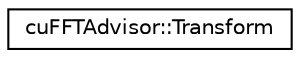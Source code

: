 digraph "Graphical Class Hierarchy"
{
  edge [fontname="Helvetica",fontsize="10",labelfontname="Helvetica",labelfontsize="10"];
  node [fontname="Helvetica",fontsize="10",shape=record];
  rankdir="LR";
  Node0 [label="cuFFTAdvisor::Transform",height=0.2,width=0.4,color="black", fillcolor="white", style="filled",URL="$classcuFFTAdvisor_1_1Transform.html"];
}

